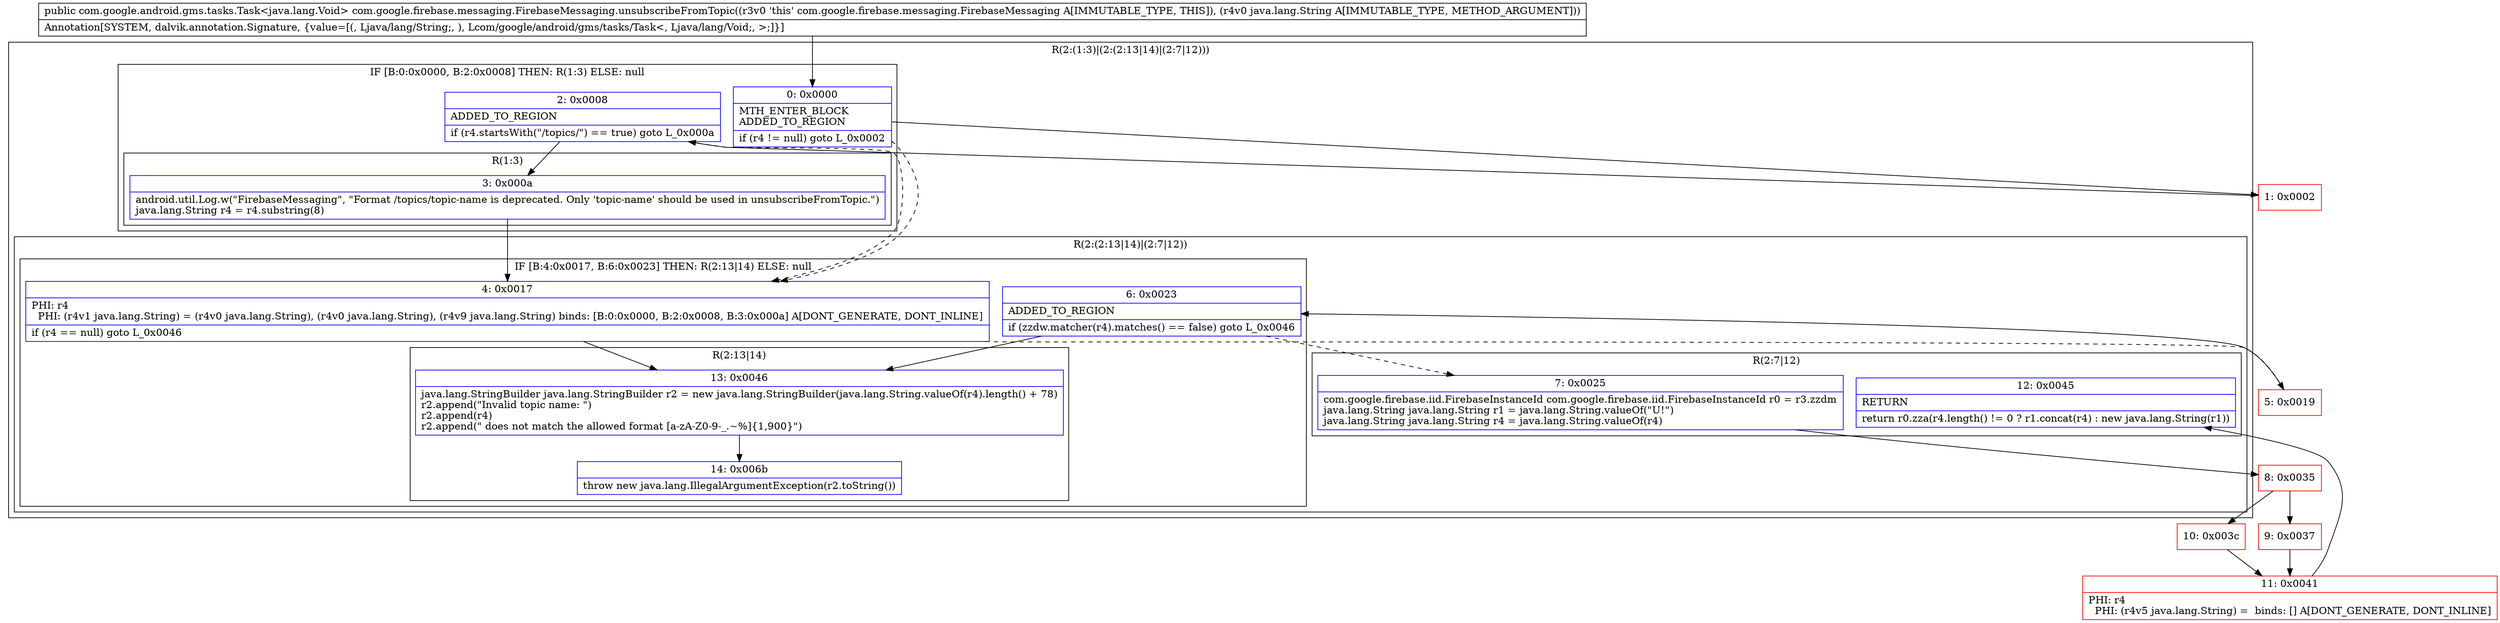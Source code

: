 digraph "CFG forcom.google.firebase.messaging.FirebaseMessaging.unsubscribeFromTopic(Ljava\/lang\/String;)Lcom\/google\/android\/gms\/tasks\/Task;" {
subgraph cluster_Region_557454795 {
label = "R(2:(1:3)|(2:(2:13|14)|(2:7|12)))";
node [shape=record,color=blue];
subgraph cluster_IfRegion_516441008 {
label = "IF [B:0:0x0000, B:2:0x0008] THEN: R(1:3) ELSE: null";
node [shape=record,color=blue];
Node_0 [shape=record,label="{0\:\ 0x0000|MTH_ENTER_BLOCK\lADDED_TO_REGION\l|if (r4 != null) goto L_0x0002\l}"];
Node_2 [shape=record,label="{2\:\ 0x0008|ADDED_TO_REGION\l|if (r4.startsWith(\"\/topics\/\") == true) goto L_0x000a\l}"];
subgraph cluster_Region_316376339 {
label = "R(1:3)";
node [shape=record,color=blue];
Node_3 [shape=record,label="{3\:\ 0x000a|android.util.Log.w(\"FirebaseMessaging\", \"Format \/topics\/topic\-name is deprecated. Only 'topic\-name' should be used in unsubscribeFromTopic.\")\ljava.lang.String r4 = r4.substring(8)\l}"];
}
}
subgraph cluster_Region_1775279668 {
label = "R(2:(2:13|14)|(2:7|12))";
node [shape=record,color=blue];
subgraph cluster_IfRegion_414534280 {
label = "IF [B:4:0x0017, B:6:0x0023] THEN: R(2:13|14) ELSE: null";
node [shape=record,color=blue];
Node_4 [shape=record,label="{4\:\ 0x0017|PHI: r4 \l  PHI: (r4v1 java.lang.String) = (r4v0 java.lang.String), (r4v0 java.lang.String), (r4v9 java.lang.String) binds: [B:0:0x0000, B:2:0x0008, B:3:0x000a] A[DONT_GENERATE, DONT_INLINE]\l|if (r4 == null) goto L_0x0046\l}"];
Node_6 [shape=record,label="{6\:\ 0x0023|ADDED_TO_REGION\l|if (zzdw.matcher(r4).matches() == false) goto L_0x0046\l}"];
subgraph cluster_Region_2019121939 {
label = "R(2:13|14)";
node [shape=record,color=blue];
Node_13 [shape=record,label="{13\:\ 0x0046|java.lang.StringBuilder java.lang.StringBuilder r2 = new java.lang.StringBuilder(java.lang.String.valueOf(r4).length() + 78)\lr2.append(\"Invalid topic name: \")\lr2.append(r4)\lr2.append(\" does not match the allowed format [a\-zA\-Z0\-9\-_.~%]\{1,900\}\")\l}"];
Node_14 [shape=record,label="{14\:\ 0x006b|throw new java.lang.IllegalArgumentException(r2.toString())\l}"];
}
}
subgraph cluster_Region_371298418 {
label = "R(2:7|12)";
node [shape=record,color=blue];
Node_7 [shape=record,label="{7\:\ 0x0025|com.google.firebase.iid.FirebaseInstanceId com.google.firebase.iid.FirebaseInstanceId r0 = r3.zzdm\ljava.lang.String java.lang.String r1 = java.lang.String.valueOf(\"U!\")\ljava.lang.String java.lang.String r4 = java.lang.String.valueOf(r4)\l}"];
Node_12 [shape=record,label="{12\:\ 0x0045|RETURN\l|return r0.zza(r4.length() != 0 ? r1.concat(r4) : new java.lang.String(r1))\l}"];
}
}
}
Node_1 [shape=record,color=red,label="{1\:\ 0x0002}"];
Node_5 [shape=record,color=red,label="{5\:\ 0x0019}"];
Node_8 [shape=record,color=red,label="{8\:\ 0x0035}"];
Node_9 [shape=record,color=red,label="{9\:\ 0x0037}"];
Node_10 [shape=record,color=red,label="{10\:\ 0x003c}"];
Node_11 [shape=record,color=red,label="{11\:\ 0x0041|PHI: r4 \l  PHI: (r4v5 java.lang.String) =  binds: [] A[DONT_GENERATE, DONT_INLINE]\l}"];
MethodNode[shape=record,label="{public com.google.android.gms.tasks.Task\<java.lang.Void\> com.google.firebase.messaging.FirebaseMessaging.unsubscribeFromTopic((r3v0 'this' com.google.firebase.messaging.FirebaseMessaging A[IMMUTABLE_TYPE, THIS]), (r4v0 java.lang.String A[IMMUTABLE_TYPE, METHOD_ARGUMENT]))  | Annotation[SYSTEM, dalvik.annotation.Signature, \{value=[(, Ljava\/lang\/String;, ), Lcom\/google\/android\/gms\/tasks\/Task\<, Ljava\/lang\/Void;, \>;]\}]\l}"];
MethodNode -> Node_0;
Node_0 -> Node_1;
Node_0 -> Node_4[style=dashed];
Node_2 -> Node_3;
Node_2 -> Node_4[style=dashed];
Node_3 -> Node_4;
Node_4 -> Node_5[style=dashed];
Node_4 -> Node_13;
Node_6 -> Node_7[style=dashed];
Node_6 -> Node_13;
Node_13 -> Node_14;
Node_7 -> Node_8;
Node_1 -> Node_2;
Node_5 -> Node_6;
Node_8 -> Node_9;
Node_8 -> Node_10;
Node_9 -> Node_11;
Node_10 -> Node_11;
Node_11 -> Node_12;
}

